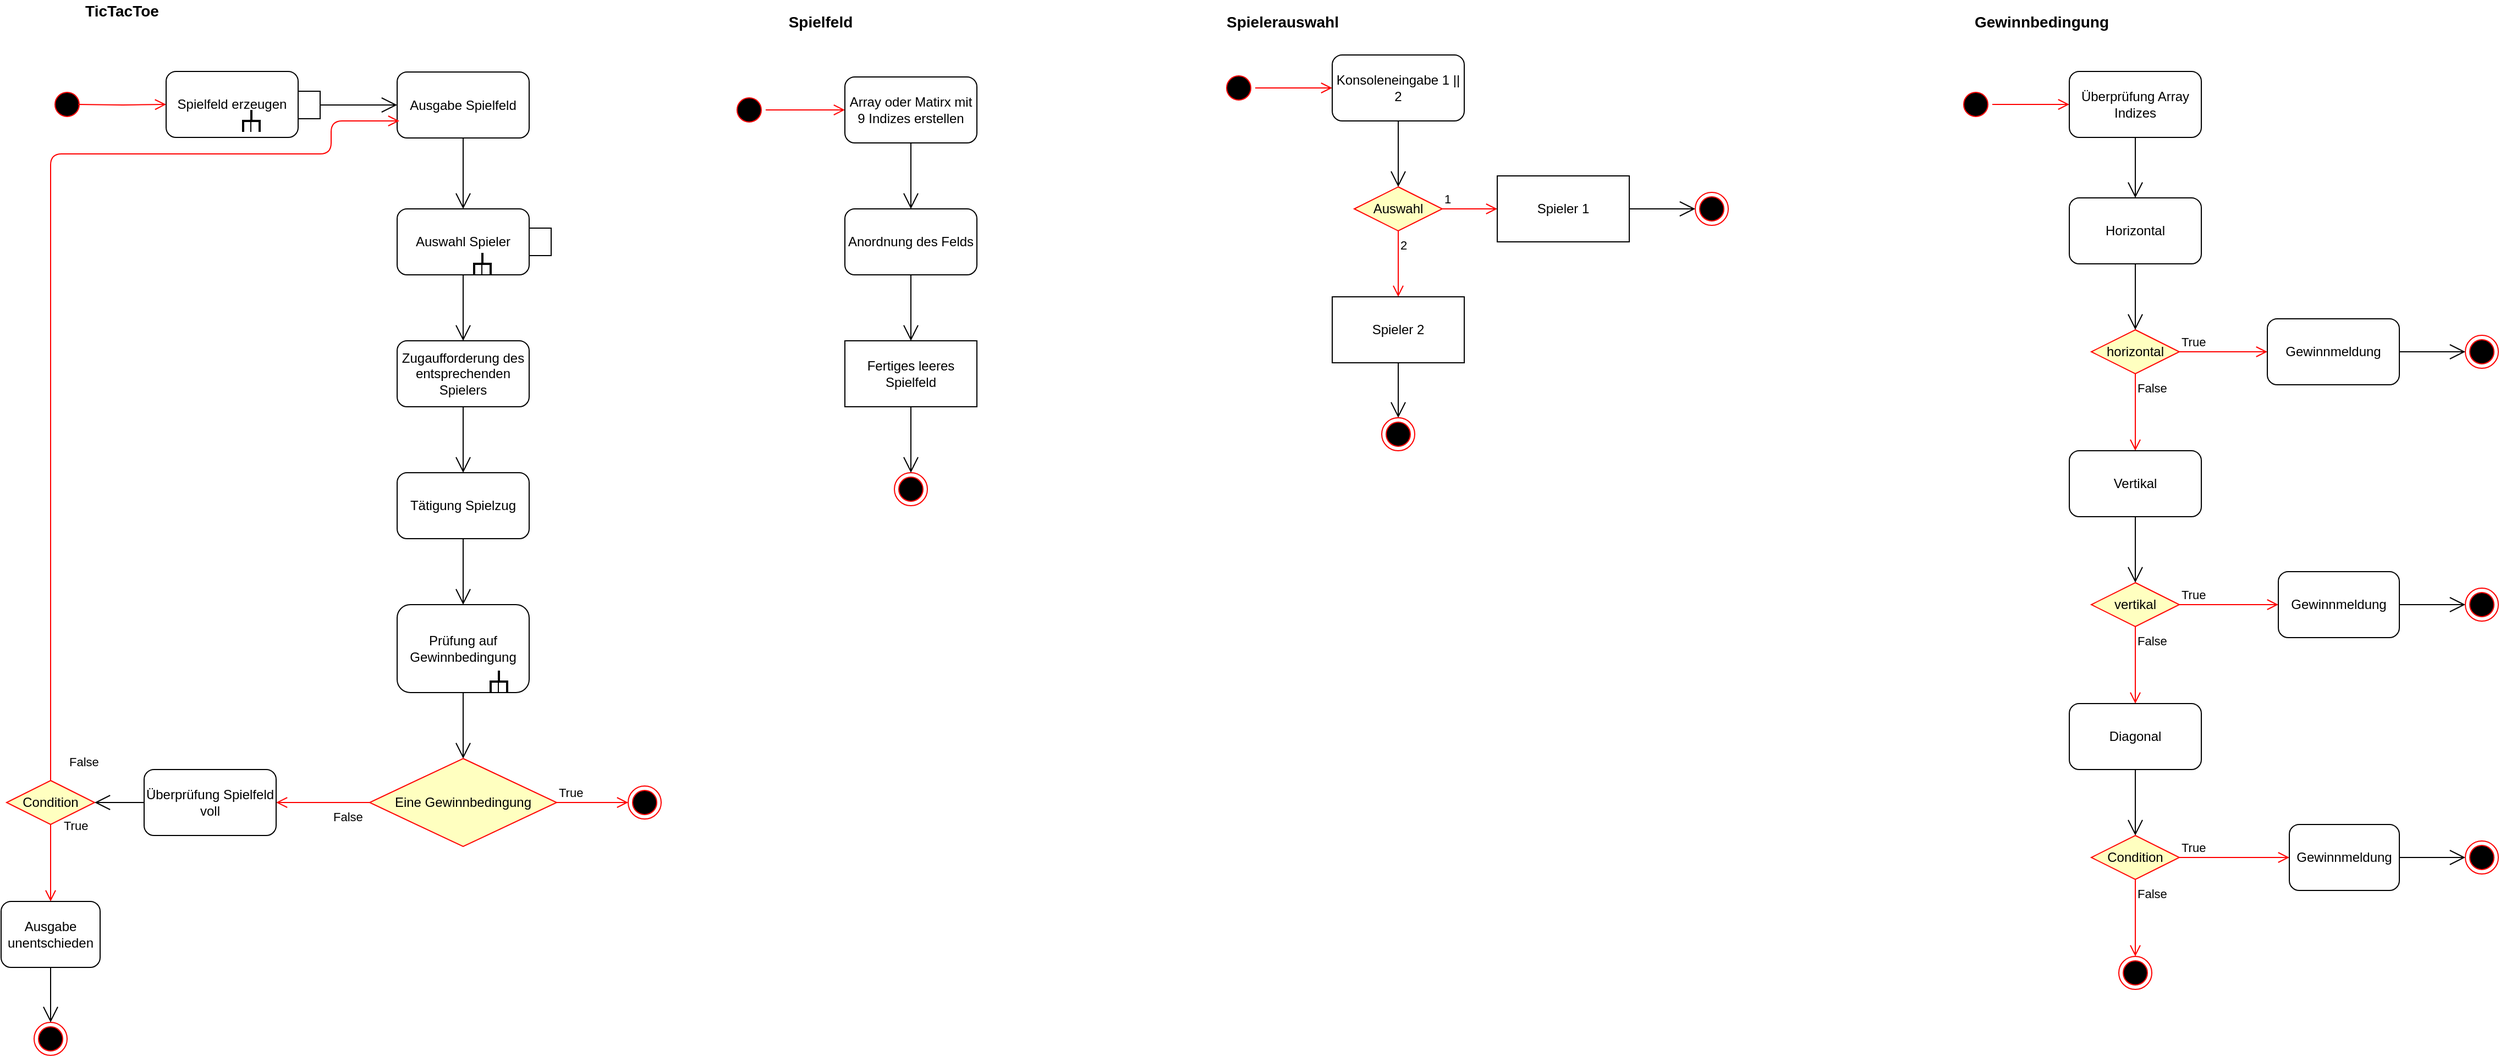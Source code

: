 <mxfile version="12.1.8" type="github" pages="1">
  <diagram id="PagjJDJrfl8wa27CeTan" name="Page-1">
    <mxGraphModel dx="686" dy="895" grid="1" gridSize="10" guides="1" tooltips="1" connect="1" arrows="1" fold="1" page="1" pageScale="1" pageWidth="1654" pageHeight="1169" math="0" shadow="0">
      <root>
        <mxCell id="0"/>
        <mxCell id="1" parent="0"/>
        <mxCell id="5U8cR0ArCuf3vfxhjZf6-1" value="&lt;b&gt;&lt;font style=&quot;font-size: 14px&quot;&gt;TicTacToe&lt;/font&gt;&lt;/b&gt;" style="text;html=1;strokeColor=none;fillColor=none;align=center;verticalAlign=middle;whiteSpace=wrap;rounded=0;" vertex="1" parent="1">
          <mxGeometry x="60" y="20" width="100" height="20" as="geometry"/>
        </mxCell>
        <mxCell id="5U8cR0ArCuf3vfxhjZf6-2" value="" style="ellipse;html=1;shape=startState;fillColor=#000000;strokeColor=#ff0000;" vertex="1" parent="1">
          <mxGeometry x="45" y="100" width="30" height="30" as="geometry"/>
        </mxCell>
        <mxCell id="5U8cR0ArCuf3vfxhjZf6-3" value="" style="edgeStyle=orthogonalEdgeStyle;html=1;verticalAlign=bottom;endArrow=open;endSize=8;strokeColor=#ff0000;" edge="1" parent="1" target="5U8cR0ArCuf3vfxhjZf6-4">
          <mxGeometry relative="1" as="geometry">
            <mxPoint x="150" y="115" as="targetPoint"/>
            <mxPoint x="70" y="115" as="sourcePoint"/>
          </mxGeometry>
        </mxCell>
        <mxCell id="5U8cR0ArCuf3vfxhjZf6-4" value="Spielfeld erzeugen" style="rounded=1;whiteSpace=wrap;html=1;" vertex="1" parent="1">
          <mxGeometry x="150" y="85" width="120" height="60" as="geometry"/>
        </mxCell>
        <mxCell id="5U8cR0ArCuf3vfxhjZf6-5" value="" style="strokeWidth=2;html=1;shape=mxgraph.flowchart.annotation_2;align=left;labelPosition=right;pointerEvents=1;direction=south;" vertex="1" parent="1">
          <mxGeometry x="220" y="120" width="15" height="20" as="geometry"/>
        </mxCell>
        <mxCell id="5U8cR0ArCuf3vfxhjZf6-6" value="" style="endArrow=none;html=1;" edge="1" parent="1">
          <mxGeometry width="50" height="50" relative="1" as="geometry">
            <mxPoint x="227" y="130" as="sourcePoint"/>
            <mxPoint x="227" y="140" as="targetPoint"/>
            <Array as="points"/>
          </mxGeometry>
        </mxCell>
        <mxCell id="5U8cR0ArCuf3vfxhjZf6-7" value="&lt;font style=&quot;font-size: 14px&quot;&gt;&lt;b&gt;Spielfeld&lt;/b&gt;&lt;/font&gt;" style="text;html=1;strokeColor=none;fillColor=none;align=center;verticalAlign=middle;whiteSpace=wrap;rounded=0;" vertex="1" parent="1">
          <mxGeometry x="680" y="30" width="130" height="20" as="geometry"/>
        </mxCell>
        <mxCell id="5U8cR0ArCuf3vfxhjZf6-8" value="" style="ellipse;html=1;shape=startState;fillColor=#000000;strokeColor=#ff0000;" vertex="1" parent="1">
          <mxGeometry x="665" y="105" width="30" height="30" as="geometry"/>
        </mxCell>
        <mxCell id="5U8cR0ArCuf3vfxhjZf6-9" value="" style="edgeStyle=orthogonalEdgeStyle;html=1;verticalAlign=bottom;endArrow=open;endSize=8;strokeColor=#ff0000;" edge="1" source="5U8cR0ArCuf3vfxhjZf6-8" parent="1" target="5U8cR0ArCuf3vfxhjZf6-10">
          <mxGeometry relative="1" as="geometry">
            <mxPoint x="770" y="120" as="targetPoint"/>
          </mxGeometry>
        </mxCell>
        <mxCell id="5U8cR0ArCuf3vfxhjZf6-10" value="Array oder Matirx mit 9 Indizes erstellen" style="rounded=1;whiteSpace=wrap;html=1;" vertex="1" parent="1">
          <mxGeometry x="767" y="90" width="120" height="60" as="geometry"/>
        </mxCell>
        <mxCell id="5U8cR0ArCuf3vfxhjZf6-12" value="" style="endArrow=open;endFill=1;endSize=12;html=1;exitX=0.5;exitY=1;exitDx=0;exitDy=0;entryX=0.5;entryY=0;entryDx=0;entryDy=0;" edge="1" parent="1" source="5U8cR0ArCuf3vfxhjZf6-10" target="5U8cR0ArCuf3vfxhjZf6-13">
          <mxGeometry width="160" relative="1" as="geometry">
            <mxPoint x="810" y="240" as="sourcePoint"/>
            <mxPoint x="970" y="240" as="targetPoint"/>
          </mxGeometry>
        </mxCell>
        <mxCell id="5U8cR0ArCuf3vfxhjZf6-13" value="Anordnung des Felds " style="rounded=1;whiteSpace=wrap;html=1;" vertex="1" parent="1">
          <mxGeometry x="767" y="210" width="120" height="60" as="geometry"/>
        </mxCell>
        <mxCell id="5U8cR0ArCuf3vfxhjZf6-14" value="Fertiges leeres Spielfeld" style="rounded=0;whiteSpace=wrap;html=1;" vertex="1" parent="1">
          <mxGeometry x="767" y="330" width="120" height="60" as="geometry"/>
        </mxCell>
        <mxCell id="5U8cR0ArCuf3vfxhjZf6-15" value="" style="endArrow=open;endFill=1;endSize=12;html=1;exitX=0.5;exitY=1;exitDx=0;exitDy=0;" edge="1" parent="1" source="5U8cR0ArCuf3vfxhjZf6-13" target="5U8cR0ArCuf3vfxhjZf6-14">
          <mxGeometry width="160" relative="1" as="geometry">
            <mxPoint x="640" y="320" as="sourcePoint"/>
            <mxPoint x="800" y="320" as="targetPoint"/>
          </mxGeometry>
        </mxCell>
        <mxCell id="5U8cR0ArCuf3vfxhjZf6-16" value="" style="ellipse;html=1;shape=endState;fillColor=#000000;strokeColor=#ff0000;" vertex="1" parent="1">
          <mxGeometry x="812" y="450" width="30" height="30" as="geometry"/>
        </mxCell>
        <mxCell id="5U8cR0ArCuf3vfxhjZf6-17" value="" style="endArrow=open;endFill=1;endSize=12;html=1;exitX=0.5;exitY=1;exitDx=0;exitDy=0;entryX=0.5;entryY=0;entryDx=0;entryDy=0;" edge="1" parent="1" source="5U8cR0ArCuf3vfxhjZf6-14" target="5U8cR0ArCuf3vfxhjZf6-16">
          <mxGeometry width="160" relative="1" as="geometry">
            <mxPoint x="660" y="460" as="sourcePoint"/>
            <mxPoint x="820" y="460" as="targetPoint"/>
          </mxGeometry>
        </mxCell>
        <mxCell id="5U8cR0ArCuf3vfxhjZf6-18" value="" style="rounded=0;whiteSpace=wrap;html=1;" vertex="1" parent="1">
          <mxGeometry x="270" y="103" width="20" height="25" as="geometry"/>
        </mxCell>
        <mxCell id="5U8cR0ArCuf3vfxhjZf6-19" value="" style="endArrow=open;endFill=1;endSize=12;html=1;exitX=1;exitY=0.5;exitDx=0;exitDy=0;entryX=0;entryY=0.5;entryDx=0;entryDy=0;" edge="1" parent="1" source="5U8cR0ArCuf3vfxhjZf6-18" target="5U8cR0ArCuf3vfxhjZf6-20">
          <mxGeometry width="160" relative="1" as="geometry">
            <mxPoint x="300" y="120" as="sourcePoint"/>
            <mxPoint x="360" y="110" as="targetPoint"/>
          </mxGeometry>
        </mxCell>
        <mxCell id="5U8cR0ArCuf3vfxhjZf6-20" value="Ausgabe Spielfeld" style="rounded=1;whiteSpace=wrap;html=1;" vertex="1" parent="1">
          <mxGeometry x="360" y="85.5" width="120" height="60" as="geometry"/>
        </mxCell>
        <mxCell id="5U8cR0ArCuf3vfxhjZf6-21" value="Auswahl Spieler" style="rounded=1;whiteSpace=wrap;html=1;" vertex="1" parent="1">
          <mxGeometry x="360" y="210" width="120" height="60" as="geometry"/>
        </mxCell>
        <mxCell id="5U8cR0ArCuf3vfxhjZf6-22" value="" style="endArrow=open;endFill=1;endSize=12;html=1;exitX=0.5;exitY=1;exitDx=0;exitDy=0;entryX=0.5;entryY=0;entryDx=0;entryDy=0;" edge="1" parent="1" source="5U8cR0ArCuf3vfxhjZf6-20" target="5U8cR0ArCuf3vfxhjZf6-21">
          <mxGeometry width="160" relative="1" as="geometry">
            <mxPoint x="210" y="410" as="sourcePoint"/>
            <mxPoint x="370" y="410" as="targetPoint"/>
          </mxGeometry>
        </mxCell>
        <mxCell id="5U8cR0ArCuf3vfxhjZf6-23" value="" style="strokeWidth=2;html=1;shape=mxgraph.flowchart.annotation_2;align=left;labelPosition=right;pointerEvents=1;direction=south;" vertex="1" parent="1">
          <mxGeometry x="430" y="250" width="15" height="20" as="geometry"/>
        </mxCell>
        <mxCell id="5U8cR0ArCuf3vfxhjZf6-24" value="" style="endArrow=none;html=1;" edge="1" parent="1">
          <mxGeometry width="50" height="50" relative="1" as="geometry">
            <mxPoint x="437" y="260" as="sourcePoint"/>
            <mxPoint x="437" y="270" as="targetPoint"/>
            <Array as="points"/>
          </mxGeometry>
        </mxCell>
        <mxCell id="5U8cR0ArCuf3vfxhjZf6-29" value="" style="rounded=0;whiteSpace=wrap;html=1;" vertex="1" parent="1">
          <mxGeometry x="480" y="227.5" width="20" height="25" as="geometry"/>
        </mxCell>
        <mxCell id="5U8cR0ArCuf3vfxhjZf6-30" value="&lt;b&gt;&lt;font style=&quot;font-size: 14px&quot;&gt;Spielerauswahl&lt;/font&gt;&lt;/b&gt;" style="text;html=1;strokeColor=none;fillColor=none;align=center;verticalAlign=middle;whiteSpace=wrap;rounded=0;" vertex="1" parent="1">
          <mxGeometry x="1110" y="30" width="110" height="20" as="geometry"/>
        </mxCell>
        <mxCell id="5U8cR0ArCuf3vfxhjZf6-31" value="" style="ellipse;html=1;shape=startState;fillColor=#000000;strokeColor=#ff0000;" vertex="1" parent="1">
          <mxGeometry x="1110" y="85" width="30" height="30" as="geometry"/>
        </mxCell>
        <mxCell id="5U8cR0ArCuf3vfxhjZf6-32" value="" style="edgeStyle=orthogonalEdgeStyle;html=1;verticalAlign=bottom;endArrow=open;endSize=8;strokeColor=#ff0000;" edge="1" source="5U8cR0ArCuf3vfxhjZf6-31" parent="1" target="5U8cR0ArCuf3vfxhjZf6-33">
          <mxGeometry relative="1" as="geometry">
            <mxPoint x="1210" y="100" as="targetPoint"/>
          </mxGeometry>
        </mxCell>
        <mxCell id="5U8cR0ArCuf3vfxhjZf6-33" value="Konsoleneingabe 1 || 2" style="rounded=1;whiteSpace=wrap;html=1;" vertex="1" parent="1">
          <mxGeometry x="1210" y="70" width="120" height="60" as="geometry"/>
        </mxCell>
        <mxCell id="5U8cR0ArCuf3vfxhjZf6-34" value="" style="endArrow=open;endFill=1;endSize=12;html=1;exitX=0.5;exitY=1;exitDx=0;exitDy=0;entryX=0.5;entryY=0;entryDx=0;entryDy=0;" edge="1" parent="1" source="5U8cR0ArCuf3vfxhjZf6-33" target="5U8cR0ArCuf3vfxhjZf6-35">
          <mxGeometry width="160" relative="1" as="geometry">
            <mxPoint x="1240" y="190" as="sourcePoint"/>
            <mxPoint x="1270" y="190" as="targetPoint"/>
          </mxGeometry>
        </mxCell>
        <mxCell id="5U8cR0ArCuf3vfxhjZf6-35" value="Auswahl" style="rhombus;whiteSpace=wrap;html=1;fillColor=#ffffc0;strokeColor=#ff0000;" vertex="1" parent="1">
          <mxGeometry x="1230" y="190" width="80" height="40" as="geometry"/>
        </mxCell>
        <mxCell id="5U8cR0ArCuf3vfxhjZf6-36" value="1" style="edgeStyle=orthogonalEdgeStyle;html=1;align=left;verticalAlign=bottom;endArrow=open;endSize=8;strokeColor=#ff0000;" edge="1" source="5U8cR0ArCuf3vfxhjZf6-35" parent="1" target="5U8cR0ArCuf3vfxhjZf6-38">
          <mxGeometry x="-1" relative="1" as="geometry">
            <mxPoint x="1360" y="210" as="targetPoint"/>
          </mxGeometry>
        </mxCell>
        <mxCell id="5U8cR0ArCuf3vfxhjZf6-37" value="2" style="edgeStyle=orthogonalEdgeStyle;html=1;align=left;verticalAlign=top;endArrow=open;endSize=8;strokeColor=#ff0000;" edge="1" source="5U8cR0ArCuf3vfxhjZf6-35" parent="1" target="5U8cR0ArCuf3vfxhjZf6-41">
          <mxGeometry x="-1" relative="1" as="geometry">
            <mxPoint x="1270" y="290" as="targetPoint"/>
          </mxGeometry>
        </mxCell>
        <mxCell id="5U8cR0ArCuf3vfxhjZf6-38" value="Spieler 1" style="rounded=0;whiteSpace=wrap;html=1;" vertex="1" parent="1">
          <mxGeometry x="1360" y="180" width="120" height="60" as="geometry"/>
        </mxCell>
        <mxCell id="5U8cR0ArCuf3vfxhjZf6-39" value="" style="ellipse;html=1;shape=endState;fillColor=#000000;strokeColor=#ff0000;" vertex="1" parent="1">
          <mxGeometry x="1540" y="195" width="30" height="30" as="geometry"/>
        </mxCell>
        <mxCell id="5U8cR0ArCuf3vfxhjZf6-40" value="" style="endArrow=open;endFill=1;endSize=12;html=1;exitX=1;exitY=0.5;exitDx=0;exitDy=0;entryX=0;entryY=0.5;entryDx=0;entryDy=0;" edge="1" parent="1" source="5U8cR0ArCuf3vfxhjZf6-38" target="5U8cR0ArCuf3vfxhjZf6-39">
          <mxGeometry width="160" relative="1" as="geometry">
            <mxPoint x="1430" y="370" as="sourcePoint"/>
            <mxPoint x="1590" y="370" as="targetPoint"/>
          </mxGeometry>
        </mxCell>
        <mxCell id="5U8cR0ArCuf3vfxhjZf6-41" value="Spieler 2" style="rounded=0;whiteSpace=wrap;html=1;" vertex="1" parent="1">
          <mxGeometry x="1210" y="290" width="120" height="60" as="geometry"/>
        </mxCell>
        <mxCell id="5U8cR0ArCuf3vfxhjZf6-42" value="" style="endArrow=open;endFill=1;endSize=12;html=1;exitX=0.5;exitY=1;exitDx=0;exitDy=0;" edge="1" parent="1" source="5U8cR0ArCuf3vfxhjZf6-41" target="5U8cR0ArCuf3vfxhjZf6-43">
          <mxGeometry width="160" relative="1" as="geometry">
            <mxPoint x="1250" y="400" as="sourcePoint"/>
            <mxPoint x="1270" y="410" as="targetPoint"/>
          </mxGeometry>
        </mxCell>
        <mxCell id="5U8cR0ArCuf3vfxhjZf6-43" value="" style="ellipse;html=1;shape=endState;fillColor=#000000;strokeColor=#ff0000;" vertex="1" parent="1">
          <mxGeometry x="1255" y="400" width="30" height="30" as="geometry"/>
        </mxCell>
        <mxCell id="5U8cR0ArCuf3vfxhjZf6-44" value="" style="endArrow=open;endFill=1;endSize=12;html=1;exitX=0.5;exitY=1;exitDx=0;exitDy=0;entryX=0.5;entryY=0;entryDx=0;entryDy=0;" edge="1" parent="1" source="5U8cR0ArCuf3vfxhjZf6-21" target="5U8cR0ArCuf3vfxhjZf6-45">
          <mxGeometry width="160" relative="1" as="geometry">
            <mxPoint x="370" y="340" as="sourcePoint"/>
            <mxPoint x="420" y="320" as="targetPoint"/>
          </mxGeometry>
        </mxCell>
        <mxCell id="5U8cR0ArCuf3vfxhjZf6-45" value="Zugaufforderung des entsprechenden Spielers" style="rounded=1;whiteSpace=wrap;html=1;" vertex="1" parent="1">
          <mxGeometry x="360" y="330" width="120" height="60" as="geometry"/>
        </mxCell>
        <mxCell id="5U8cR0ArCuf3vfxhjZf6-46" value="Tätigung Spielzug" style="rounded=1;whiteSpace=wrap;html=1;" vertex="1" parent="1">
          <mxGeometry x="360" y="450" width="120" height="60" as="geometry"/>
        </mxCell>
        <mxCell id="5U8cR0ArCuf3vfxhjZf6-47" value="" style="endArrow=open;endFill=1;endSize=12;html=1;exitX=0.5;exitY=1;exitDx=0;exitDy=0;entryX=0.5;entryY=0;entryDx=0;entryDy=0;" edge="1" parent="1" source="5U8cR0ArCuf3vfxhjZf6-45" target="5U8cR0ArCuf3vfxhjZf6-46">
          <mxGeometry width="160" relative="1" as="geometry">
            <mxPoint x="220" y="430" as="sourcePoint"/>
            <mxPoint x="380" y="430" as="targetPoint"/>
          </mxGeometry>
        </mxCell>
        <mxCell id="5U8cR0ArCuf3vfxhjZf6-48" value="Prüfung auf Gewinnbedingung" style="rounded=1;whiteSpace=wrap;html=1;" vertex="1" parent="1">
          <mxGeometry x="360" y="570" width="120" height="80" as="geometry"/>
        </mxCell>
        <mxCell id="5U8cR0ArCuf3vfxhjZf6-49" value="" style="endArrow=open;endFill=1;endSize=12;html=1;exitX=0.5;exitY=1;exitDx=0;exitDy=0;" edge="1" parent="1" source="5U8cR0ArCuf3vfxhjZf6-46" target="5U8cR0ArCuf3vfxhjZf6-48">
          <mxGeometry width="160" relative="1" as="geometry">
            <mxPoint x="280" y="530" as="sourcePoint"/>
            <mxPoint x="440" y="530" as="targetPoint"/>
          </mxGeometry>
        </mxCell>
        <mxCell id="5U8cR0ArCuf3vfxhjZf6-50" value="" style="strokeWidth=2;html=1;shape=mxgraph.flowchart.annotation_2;align=left;labelPosition=right;pointerEvents=1;direction=south;" vertex="1" parent="1">
          <mxGeometry x="445" y="630" width="15" height="20" as="geometry"/>
        </mxCell>
        <mxCell id="5U8cR0ArCuf3vfxhjZf6-51" value="" style="endArrow=none;html=1;" edge="1" parent="1">
          <mxGeometry width="50" height="50" relative="1" as="geometry">
            <mxPoint x="452" y="640" as="sourcePoint"/>
            <mxPoint x="452" y="650" as="targetPoint"/>
            <Array as="points"/>
          </mxGeometry>
        </mxCell>
        <mxCell id="5U8cR0ArCuf3vfxhjZf6-52" value="&lt;b&gt;&lt;font style=&quot;font-size: 14px&quot;&gt;Gewinnbedingung&lt;/font&gt;&lt;/b&gt;" style="text;html=1;strokeColor=none;fillColor=none;align=center;verticalAlign=middle;whiteSpace=wrap;rounded=0;" vertex="1" parent="1">
          <mxGeometry x="1790" y="30" width="130" height="20" as="geometry"/>
        </mxCell>
        <mxCell id="5U8cR0ArCuf3vfxhjZf6-53" value="" style="ellipse;html=1;shape=startState;fillColor=#000000;strokeColor=#ff0000;" vertex="1" parent="1">
          <mxGeometry x="1780" y="100" width="30" height="30" as="geometry"/>
        </mxCell>
        <mxCell id="5U8cR0ArCuf3vfxhjZf6-54" value="" style="edgeStyle=orthogonalEdgeStyle;html=1;verticalAlign=bottom;endArrow=open;endSize=8;strokeColor=#ff0000;" edge="1" source="5U8cR0ArCuf3vfxhjZf6-53" parent="1" target="5U8cR0ArCuf3vfxhjZf6-55">
          <mxGeometry relative="1" as="geometry">
            <mxPoint x="1880" y="115" as="targetPoint"/>
          </mxGeometry>
        </mxCell>
        <mxCell id="5U8cR0ArCuf3vfxhjZf6-55" value="Überprüfung Array Indizes" style="rounded=1;whiteSpace=wrap;html=1;" vertex="1" parent="1">
          <mxGeometry x="1880" y="85" width="120" height="60" as="geometry"/>
        </mxCell>
        <mxCell id="5U8cR0ArCuf3vfxhjZf6-56" value="Horizontal" style="rounded=1;whiteSpace=wrap;html=1;" vertex="1" parent="1">
          <mxGeometry x="1880" y="200" width="120" height="60" as="geometry"/>
        </mxCell>
        <mxCell id="5U8cR0ArCuf3vfxhjZf6-57" value="" style="endArrow=open;endFill=1;endSize=12;html=1;exitX=0.5;exitY=1;exitDx=0;exitDy=0;" edge="1" parent="1" source="5U8cR0ArCuf3vfxhjZf6-55" target="5U8cR0ArCuf3vfxhjZf6-56">
          <mxGeometry width="160" relative="1" as="geometry">
            <mxPoint x="1740" y="240" as="sourcePoint"/>
            <mxPoint x="1900" y="240" as="targetPoint"/>
          </mxGeometry>
        </mxCell>
        <mxCell id="5U8cR0ArCuf3vfxhjZf6-58" value="horizontal" style="rhombus;whiteSpace=wrap;html=1;fillColor=#ffffc0;strokeColor=#ff0000;" vertex="1" parent="1">
          <mxGeometry x="1900" y="320" width="80" height="40" as="geometry"/>
        </mxCell>
        <mxCell id="5U8cR0ArCuf3vfxhjZf6-59" value="True" style="edgeStyle=orthogonalEdgeStyle;html=1;align=left;verticalAlign=bottom;endArrow=open;endSize=8;strokeColor=#ff0000;" edge="1" source="5U8cR0ArCuf3vfxhjZf6-58" parent="1" target="5U8cR0ArCuf3vfxhjZf6-66">
          <mxGeometry x="-1" relative="1" as="geometry">
            <mxPoint x="2060" y="340" as="targetPoint"/>
          </mxGeometry>
        </mxCell>
        <mxCell id="5U8cR0ArCuf3vfxhjZf6-60" value="False" style="edgeStyle=orthogonalEdgeStyle;html=1;align=left;verticalAlign=top;endArrow=open;endSize=8;strokeColor=#ff0000;" edge="1" source="5U8cR0ArCuf3vfxhjZf6-58" parent="1" target="5U8cR0ArCuf3vfxhjZf6-69">
          <mxGeometry x="-1" relative="1" as="geometry">
            <mxPoint x="1940" y="430" as="targetPoint"/>
          </mxGeometry>
        </mxCell>
        <mxCell id="5U8cR0ArCuf3vfxhjZf6-61" value="" style="endArrow=open;endFill=1;endSize=12;html=1;exitX=0.5;exitY=1;exitDx=0;exitDy=0;entryX=0.5;entryY=0;entryDx=0;entryDy=0;" edge="1" parent="1" source="5U8cR0ArCuf3vfxhjZf6-56" target="5U8cR0ArCuf3vfxhjZf6-58">
          <mxGeometry width="160" relative="1" as="geometry">
            <mxPoint x="1800" y="360" as="sourcePoint"/>
            <mxPoint x="1960" y="360" as="targetPoint"/>
          </mxGeometry>
        </mxCell>
        <mxCell id="5U8cR0ArCuf3vfxhjZf6-66" value="Gewinnmeldung" style="rounded=1;whiteSpace=wrap;html=1;" vertex="1" parent="1">
          <mxGeometry x="2060" y="310" width="120" height="60" as="geometry"/>
        </mxCell>
        <mxCell id="5U8cR0ArCuf3vfxhjZf6-67" value="" style="ellipse;html=1;shape=endState;fillColor=#000000;strokeColor=#ff0000;" vertex="1" parent="1">
          <mxGeometry x="2240" y="325" width="30" height="30" as="geometry"/>
        </mxCell>
        <mxCell id="5U8cR0ArCuf3vfxhjZf6-68" value="" style="endArrow=open;endFill=1;endSize=12;html=1;entryX=0;entryY=0.5;entryDx=0;entryDy=0;" edge="1" parent="1" source="5U8cR0ArCuf3vfxhjZf6-66" target="5U8cR0ArCuf3vfxhjZf6-67">
          <mxGeometry width="160" relative="1" as="geometry">
            <mxPoint x="2180" y="340" as="sourcePoint"/>
            <mxPoint x="2340" y="430" as="targetPoint"/>
          </mxGeometry>
        </mxCell>
        <mxCell id="5U8cR0ArCuf3vfxhjZf6-69" value="Vertikal" style="rounded=1;whiteSpace=wrap;html=1;" vertex="1" parent="1">
          <mxGeometry x="1880" y="430" width="120" height="60" as="geometry"/>
        </mxCell>
        <mxCell id="5U8cR0ArCuf3vfxhjZf6-70" value="" style="endArrow=open;endFill=1;endSize=12;html=1;exitX=0.5;exitY=1;exitDx=0;exitDy=0;entryX=0.5;entryY=0;entryDx=0;entryDy=0;" edge="1" parent="1" source="5U8cR0ArCuf3vfxhjZf6-69" target="5U8cR0ArCuf3vfxhjZf6-71">
          <mxGeometry width="160" relative="1" as="geometry">
            <mxPoint x="1890" y="530" as="sourcePoint"/>
            <mxPoint x="2050" y="530" as="targetPoint"/>
          </mxGeometry>
        </mxCell>
        <mxCell id="5U8cR0ArCuf3vfxhjZf6-71" value="vertikal" style="rhombus;whiteSpace=wrap;html=1;fillColor=#ffffc0;strokeColor=#ff0000;" vertex="1" parent="1">
          <mxGeometry x="1900" y="550" width="80" height="40" as="geometry"/>
        </mxCell>
        <mxCell id="5U8cR0ArCuf3vfxhjZf6-72" value="True" style="edgeStyle=orthogonalEdgeStyle;html=1;align=left;verticalAlign=bottom;endArrow=open;endSize=8;strokeColor=#ff0000;" edge="1" source="5U8cR0ArCuf3vfxhjZf6-71" parent="1" target="5U8cR0ArCuf3vfxhjZf6-74">
          <mxGeometry x="-1" relative="1" as="geometry">
            <mxPoint x="2070" y="570" as="targetPoint"/>
          </mxGeometry>
        </mxCell>
        <mxCell id="5U8cR0ArCuf3vfxhjZf6-73" value="False" style="edgeStyle=orthogonalEdgeStyle;html=1;align=left;verticalAlign=top;endArrow=open;endSize=8;strokeColor=#ff0000;entryX=0.5;entryY=0;entryDx=0;entryDy=0;" edge="1" source="5U8cR0ArCuf3vfxhjZf6-71" parent="1" target="5U8cR0ArCuf3vfxhjZf6-77">
          <mxGeometry x="-1" relative="1" as="geometry">
            <mxPoint x="1940" y="660" as="targetPoint"/>
          </mxGeometry>
        </mxCell>
        <mxCell id="5U8cR0ArCuf3vfxhjZf6-74" value="Gewinnmeldung" style="rounded=1;whiteSpace=wrap;html=1;" vertex="1" parent="1">
          <mxGeometry x="2070" y="540" width="110" height="60" as="geometry"/>
        </mxCell>
        <mxCell id="5U8cR0ArCuf3vfxhjZf6-75" value="" style="endArrow=open;endFill=1;endSize=12;html=1;exitX=1;exitY=0.5;exitDx=0;exitDy=0;entryX=0;entryY=0.5;entryDx=0;entryDy=0;" edge="1" parent="1" source="5U8cR0ArCuf3vfxhjZf6-74" target="5U8cR0ArCuf3vfxhjZf6-76">
          <mxGeometry width="160" relative="1" as="geometry">
            <mxPoint x="2030" y="700" as="sourcePoint"/>
            <mxPoint x="2190" y="700" as="targetPoint"/>
          </mxGeometry>
        </mxCell>
        <mxCell id="5U8cR0ArCuf3vfxhjZf6-76" value="" style="ellipse;html=1;shape=endState;fillColor=#000000;strokeColor=#ff0000;" vertex="1" parent="1">
          <mxGeometry x="2240" y="555" width="30" height="30" as="geometry"/>
        </mxCell>
        <mxCell id="5U8cR0ArCuf3vfxhjZf6-77" value="Diagonal" style="rounded=1;whiteSpace=wrap;html=1;" vertex="1" parent="1">
          <mxGeometry x="1880" y="660" width="120" height="60" as="geometry"/>
        </mxCell>
        <mxCell id="5U8cR0ArCuf3vfxhjZf6-78" value="" style="endArrow=open;endFill=1;endSize=12;html=1;exitX=0.5;exitY=1;exitDx=0;exitDy=0;entryX=0.5;entryY=0;entryDx=0;entryDy=0;" edge="1" parent="1" source="5U8cR0ArCuf3vfxhjZf6-77" target="5U8cR0ArCuf3vfxhjZf6-79">
          <mxGeometry width="160" relative="1" as="geometry">
            <mxPoint x="1900" y="770" as="sourcePoint"/>
            <mxPoint x="2060" y="770" as="targetPoint"/>
          </mxGeometry>
        </mxCell>
        <mxCell id="5U8cR0ArCuf3vfxhjZf6-79" value="Condition" style="rhombus;whiteSpace=wrap;html=1;fillColor=#ffffc0;strokeColor=#ff0000;" vertex="1" parent="1">
          <mxGeometry x="1900" y="780" width="80" height="40" as="geometry"/>
        </mxCell>
        <mxCell id="5U8cR0ArCuf3vfxhjZf6-80" value="True" style="edgeStyle=orthogonalEdgeStyle;html=1;align=left;verticalAlign=bottom;endArrow=open;endSize=8;strokeColor=#ff0000;entryX=0;entryY=0.5;entryDx=0;entryDy=0;" edge="1" source="5U8cR0ArCuf3vfxhjZf6-79" parent="1" target="5U8cR0ArCuf3vfxhjZf6-82">
          <mxGeometry x="-1" relative="1" as="geometry">
            <mxPoint x="2080" y="800" as="targetPoint"/>
          </mxGeometry>
        </mxCell>
        <mxCell id="5U8cR0ArCuf3vfxhjZf6-81" value="False" style="edgeStyle=orthogonalEdgeStyle;html=1;align=left;verticalAlign=top;endArrow=open;endSize=8;strokeColor=#ff0000;entryX=0.5;entryY=0;entryDx=0;entryDy=0;" edge="1" source="5U8cR0ArCuf3vfxhjZf6-79" parent="1" target="5U8cR0ArCuf3vfxhjZf6-86">
          <mxGeometry x="-1" relative="1" as="geometry">
            <mxPoint x="1940" y="890" as="targetPoint"/>
          </mxGeometry>
        </mxCell>
        <mxCell id="5U8cR0ArCuf3vfxhjZf6-82" value="Gewinnmeldung" style="rounded=1;whiteSpace=wrap;html=1;" vertex="1" parent="1">
          <mxGeometry x="2080" y="770" width="100" height="60" as="geometry"/>
        </mxCell>
        <mxCell id="5U8cR0ArCuf3vfxhjZf6-83" value="" style="endArrow=open;endFill=1;endSize=12;html=1;exitX=1;exitY=0.5;exitDx=0;exitDy=0;entryX=0;entryY=0.5;entryDx=0;entryDy=0;" edge="1" parent="1" source="5U8cR0ArCuf3vfxhjZf6-82" target="5U8cR0ArCuf3vfxhjZf6-84">
          <mxGeometry width="160" relative="1" as="geometry">
            <mxPoint x="2140" y="890" as="sourcePoint"/>
            <mxPoint x="2300" y="890" as="targetPoint"/>
          </mxGeometry>
        </mxCell>
        <mxCell id="5U8cR0ArCuf3vfxhjZf6-84" value="" style="ellipse;html=1;shape=endState;fillColor=#000000;strokeColor=#ff0000;" vertex="1" parent="1">
          <mxGeometry x="2240" y="785" width="30" height="30" as="geometry"/>
        </mxCell>
        <mxCell id="5U8cR0ArCuf3vfxhjZf6-86" value="" style="ellipse;html=1;shape=endState;fillColor=#000000;strokeColor=#ff0000;" vertex="1" parent="1">
          <mxGeometry x="1925" y="890" width="30" height="30" as="geometry"/>
        </mxCell>
        <mxCell id="5U8cR0ArCuf3vfxhjZf6-90" value="" style="endArrow=open;endFill=1;endSize=12;html=1;exitX=0.5;exitY=1;exitDx=0;exitDy=0;entryX=0.5;entryY=0;entryDx=0;entryDy=0;" edge="1" parent="1" source="5U8cR0ArCuf3vfxhjZf6-48" target="5U8cR0ArCuf3vfxhjZf6-93">
          <mxGeometry width="160" relative="1" as="geometry">
            <mxPoint x="330" y="780" as="sourcePoint"/>
            <mxPoint x="420" y="720" as="targetPoint"/>
          </mxGeometry>
        </mxCell>
        <mxCell id="5U8cR0ArCuf3vfxhjZf6-93" value="Eine Gewinnbedingung" style="rhombus;whiteSpace=wrap;html=1;fillColor=#ffffc0;strokeColor=#ff0000;" vertex="1" parent="1">
          <mxGeometry x="335" y="710" width="170" height="80" as="geometry"/>
        </mxCell>
        <mxCell id="5U8cR0ArCuf3vfxhjZf6-94" value="True" style="edgeStyle=orthogonalEdgeStyle;html=1;align=left;verticalAlign=bottom;endArrow=open;endSize=8;strokeColor=#ff0000;entryX=0;entryY=0.5;entryDx=0;entryDy=0;" edge="1" source="5U8cR0ArCuf3vfxhjZf6-93" parent="1" target="5U8cR0ArCuf3vfxhjZf6-96">
          <mxGeometry x="-1" relative="1" as="geometry">
            <mxPoint x="570" y="750" as="targetPoint"/>
          </mxGeometry>
        </mxCell>
        <mxCell id="5U8cR0ArCuf3vfxhjZf6-95" value="&lt;div&gt;False&lt;/div&gt;&lt;div&gt;&lt;br&gt;&lt;/div&gt;" style="edgeStyle=orthogonalEdgeStyle;html=1;align=left;verticalAlign=top;endArrow=open;endSize=8;strokeColor=#ff0000;entryX=1;entryY=0.5;entryDx=0;entryDy=0;" edge="1" source="5U8cR0ArCuf3vfxhjZf6-93" parent="1" target="5U8cR0ArCuf3vfxhjZf6-99">
          <mxGeometry x="-0.176" relative="1" as="geometry">
            <mxPoint x="250" y="750" as="targetPoint"/>
            <mxPoint as="offset"/>
          </mxGeometry>
        </mxCell>
        <mxCell id="5U8cR0ArCuf3vfxhjZf6-96" value="" style="ellipse;html=1;shape=endState;fillColor=#000000;strokeColor=#ff0000;" vertex="1" parent="1">
          <mxGeometry x="570" y="735" width="30" height="30" as="geometry"/>
        </mxCell>
        <mxCell id="5U8cR0ArCuf3vfxhjZf6-99" value="Überprüfung Spielfeld voll" style="rounded=1;whiteSpace=wrap;html=1;" vertex="1" parent="1">
          <mxGeometry x="130" y="720" width="120" height="60" as="geometry"/>
        </mxCell>
        <mxCell id="5U8cR0ArCuf3vfxhjZf6-102" value="Condition" style="rhombus;whiteSpace=wrap;html=1;fillColor=#ffffc0;strokeColor=#ff0000;" vertex="1" parent="1">
          <mxGeometry x="5" y="730" width="80" height="40" as="geometry"/>
        </mxCell>
        <mxCell id="5U8cR0ArCuf3vfxhjZf6-103" value="True" style="edgeStyle=orthogonalEdgeStyle;html=1;align=left;verticalAlign=bottom;endArrow=open;endSize=8;strokeColor=#ff0000;entryX=0.5;entryY=0;entryDx=0;entryDy=0;" edge="1" source="5U8cR0ArCuf3vfxhjZf6-102" parent="1" target="5U8cR0ArCuf3vfxhjZf6-107">
          <mxGeometry x="-0.714" y="10" relative="1" as="geometry">
            <mxPoint x="45" y="840" as="targetPoint"/>
            <mxPoint as="offset"/>
          </mxGeometry>
        </mxCell>
        <mxCell id="5U8cR0ArCuf3vfxhjZf6-104" value="False" style="edgeStyle=orthogonalEdgeStyle;html=1;align=left;verticalAlign=top;endArrow=open;endSize=8;strokeColor=#ff0000;" edge="1" source="5U8cR0ArCuf3vfxhjZf6-102" parent="1">
          <mxGeometry x="0.276" y="-540" relative="1" as="geometry">
            <mxPoint x="362" y="130" as="targetPoint"/>
            <Array as="points">
              <mxPoint x="45" y="160"/>
              <mxPoint x="300" y="160"/>
              <mxPoint x="300" y="130"/>
            </Array>
            <mxPoint as="offset"/>
          </mxGeometry>
        </mxCell>
        <mxCell id="5U8cR0ArCuf3vfxhjZf6-106" value="" style="endArrow=open;endFill=1;endSize=12;html=1;exitX=0;exitY=0.5;exitDx=0;exitDy=0;entryX=1;entryY=0.5;entryDx=0;entryDy=0;" edge="1" parent="1" source="5U8cR0ArCuf3vfxhjZf6-99" target="5U8cR0ArCuf3vfxhjZf6-102">
          <mxGeometry width="160" relative="1" as="geometry">
            <mxPoint x="130" y="830" as="sourcePoint"/>
            <mxPoint x="290" y="830" as="targetPoint"/>
          </mxGeometry>
        </mxCell>
        <mxCell id="5U8cR0ArCuf3vfxhjZf6-107" value="Ausgabe unentschieden" style="rounded=1;whiteSpace=wrap;html=1;" vertex="1" parent="1">
          <mxGeometry y="840" width="90" height="60" as="geometry"/>
        </mxCell>
        <mxCell id="5U8cR0ArCuf3vfxhjZf6-108" value="" style="ellipse;html=1;shape=endState;fillColor=#000000;strokeColor=#ff0000;" vertex="1" parent="1">
          <mxGeometry x="30" y="950" width="30" height="30" as="geometry"/>
        </mxCell>
        <mxCell id="5U8cR0ArCuf3vfxhjZf6-109" value="" style="endArrow=open;endFill=1;endSize=12;html=1;exitX=0.5;exitY=1;exitDx=0;exitDy=0;entryX=0.5;entryY=0;entryDx=0;entryDy=0;" edge="1" parent="1" source="5U8cR0ArCuf3vfxhjZf6-107" target="5U8cR0ArCuf3vfxhjZf6-108">
          <mxGeometry width="160" relative="1" as="geometry">
            <mxPoint x="120" y="940" as="sourcePoint"/>
            <mxPoint x="280" y="940" as="targetPoint"/>
          </mxGeometry>
        </mxCell>
      </root>
    </mxGraphModel>
  </diagram>
</mxfile>
